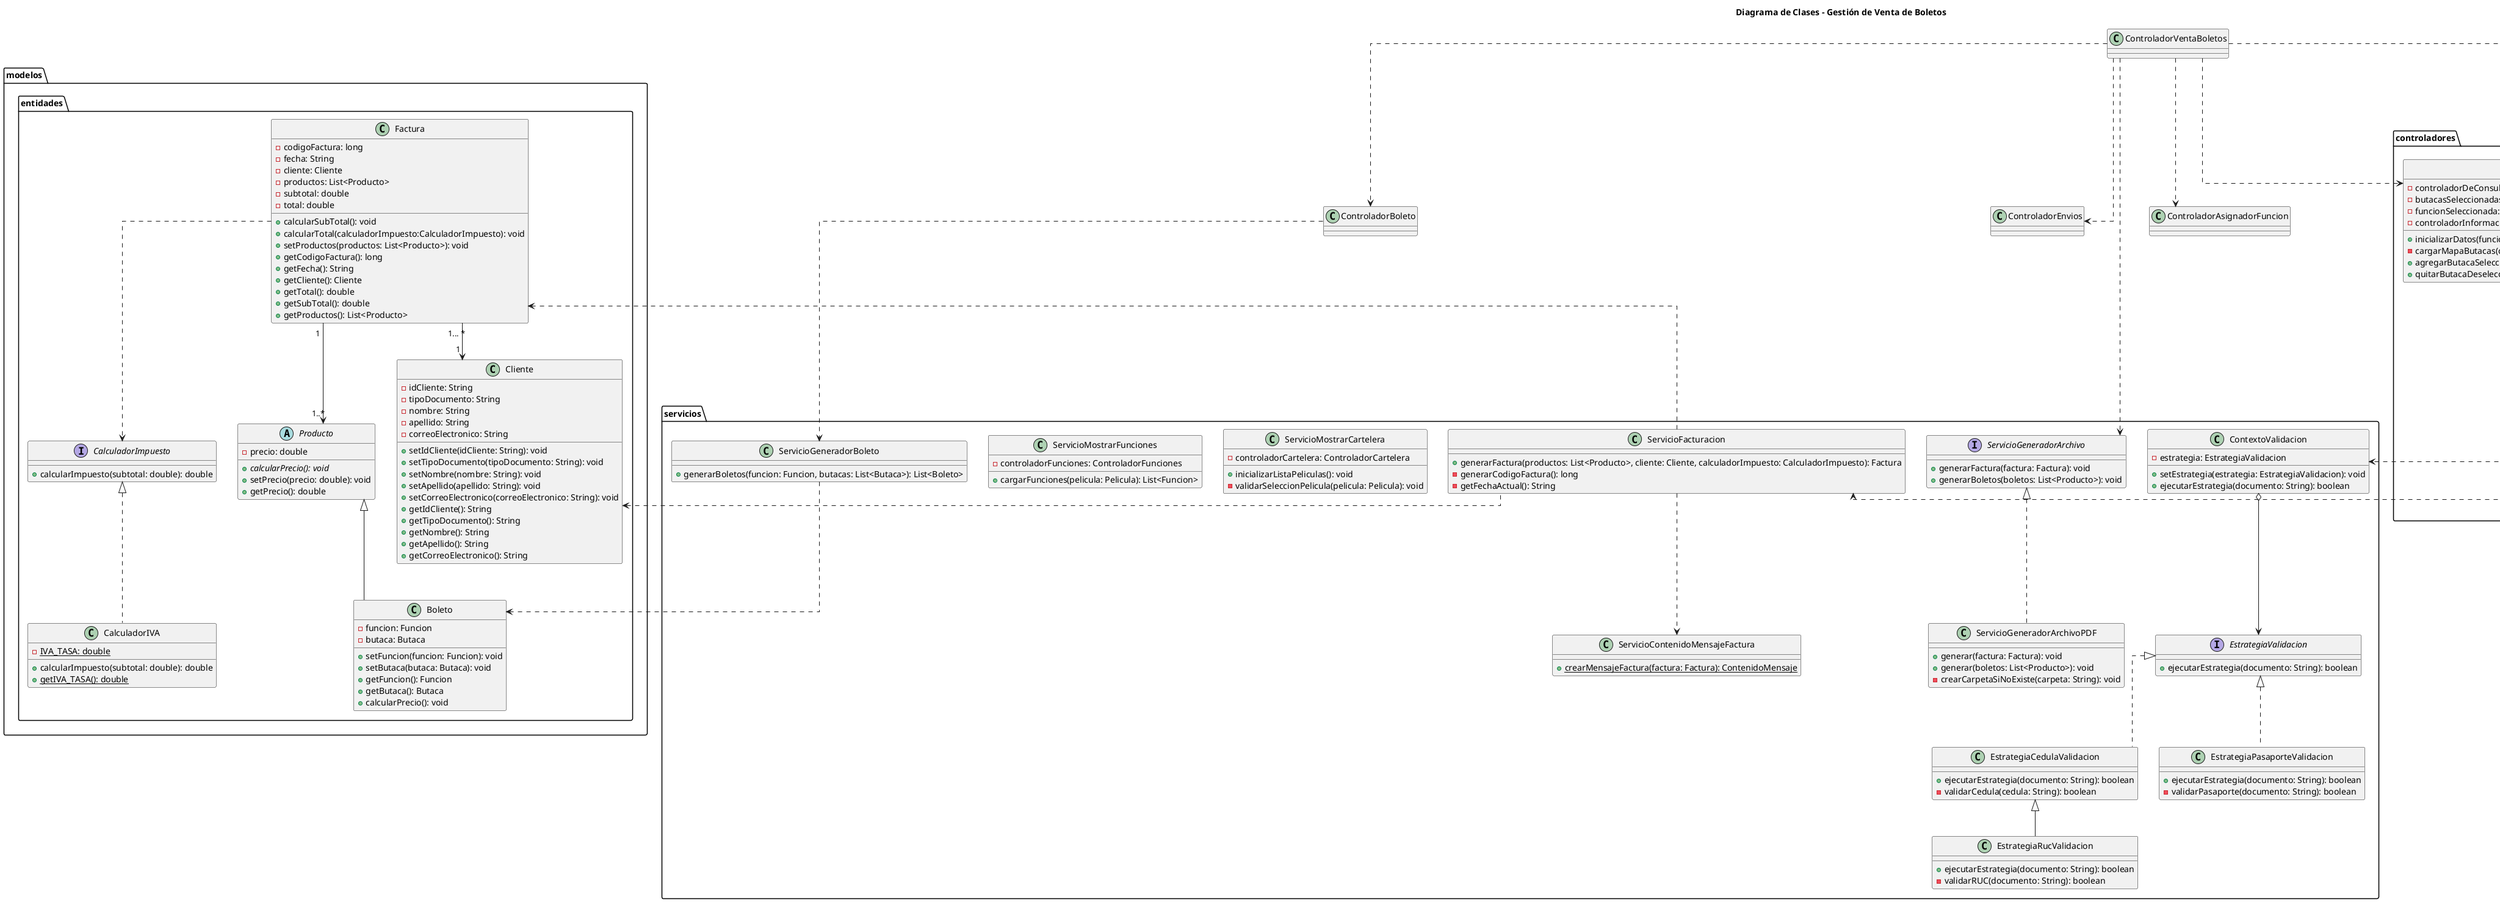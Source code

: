 @startuml
title Diagrama de Clases - Gestión de Venta de Boletos

skinparam linetype ortho

' ------------------ CONTROLADORES ------------------

package controladores {

    class ControladorAsignadorButacas {
        - controladorDeConsultaSalas: ControladorDeConsultaSalas
        - butacasSeleccionadas: List<Butaca>
        - funcionSeleccionada: Funcion
        - controladorInformacionLateral: ControladorInformacionLateral
        + inicializarDatos(funcionSeleccionada: Funcion): void
        - cargarMapaButacas(codigosButacasOcupadas: Set<Integer>, salaSeleccionada: Sala): void
        + agregarButacaSeleccionada(butaca: Butaca): void
        + quitarButacaDeseleccionada(butaca: Butaca): void
    }

    class ControladorFacturacion {
        - boletos: List<Producto>
        - {final} servicioFacturacion: ServicioFacturacion
        - controladorInformacionLateral: ControladorInformacionLateral
        + cargarBoletosSeleccionados(boletos: List<Producto>): void
        - validarDocumento(): boolean
    }

    class ControladorInformacionLateral {
        - cantidad: int
        + mostrarSoloPrecio(): void
        + mostrarTodaLaInformacionDePago(): void
        + colocarInformacionFuncion(funcion: Funcion): void
        + calcularSubTotal(butacasSeleccionadas: List<Butaca>, funcion: Funcion): void
        + calcularTotal(boletos: List<Producto>): void
        + mostrarButacaSeleccionada(butaca Butaca): void
        + removerButacaDeLista(butaca Butaca): void
        - renumerarButacas(): void
    }

    class ControladorMostrarCartelera {
        - servicioMostrarCartelera: ServicioMostrarCartelera
        + actualizarDisplayPeliculas(peliculas: List<Pelicula>): void
    }

    class ControladorMostrarFunciones {
        - servicio: ServicioMostrarFunciones
        - peliculaActual: Pelicula
        + configurarTabla(): void
        + setPelicula(pelicula: Pelicula): void
        - actualizarInformacionPelicula(pelicula: Pelicula): void
        - cargarFunciones(): void
        
    }
}

' ------------------ SERVICIOS ------------------
package servicios{

    class ServicioContenidoMensajeFactura {
        + {static}crearMensajeFactura(factura: Factura): ContenidoMensaje
    }

    class ServicioFacturacion {
        + generarFactura(productos: List<Producto>, cliente: Cliente, calculadorImpuesto: CalculadorImpuesto): Factura
        - generarCodigoFactura(): long
        - getFechaActual(): String
    }

    interface ServicioGeneradorArchivo {
        + generarFactura(factura: Factura): void
        + generarBoletos(boletos: List<Producto>): void
    }

    class ServicioGeneradorArchivoPDF implements ServicioGeneradorArchivo {
        + generar(factura: Factura): void
        + generar(boletos: List<Producto>): void
        - crearCarpetaSiNoExiste(carpeta: String): void

    }

    class ServicioGeneradorBoleto{
        + generarBoletos(funcion: Funcion, butacas: List<Butaca>): List<Boleto>
    }

    class ServicioMostrarCartelera {
        - controladorCartelera: ControladorCartelera
        + inicializarListaPeliculas(): void
        - validarSeleccionPelicula(pelicula: Pelicula): void
    }

    class ServicioMostrarFunciones {
        - controladorFunciones: ControladorFunciones
        + cargarFunciones(pelicula: Pelicula): List<Funcion>
    }

    class ContextoValidacion{
        - estrategia: EstrategiaValidacion
        + setEstrategia(estrategia: EstrategiaValidacion): void
        + ejecutarEstrategia(documento: String): boolean
    }

    class EstrategiaCedulaValidacion implements EstrategiaValidacion {
        + ejecutarEstrategia(documento: String): boolean
        - validarCedula(cedula: String): boolean

    }

    class EstrategiaPasaporteValidacion implements EstrategiaValidacion {
        + ejecutarEstrategia(documento: String): boolean
        - validarPasaporte(documento: String): boolean
    }

    class EstrategiaRucValidacion extends EstrategiaCedulaValidacion {
        + ejecutarEstrategia(documento: String): boolean
        - validarRUC(documento: String): boolean
    }

    interface EstrategiaValidacion {
        + ejecutarEstrategia(documento: String): boolean
    }
}

' ------------------ MODELOS ------------------
package modelos {

    package entidades{

        class Boleto {
            - funcion: Funcion
            - butaca: Butaca
            + setFuncion(funcion: Funcion): void
            + setButaca(butaca: Butaca): void
            + getFuncion(): Funcion
            + getButaca(): Butaca
            + calcularPrecio(): void
        }

        interface CalculadorImpuesto {
            + calcularImpuesto(subtotal: double): double
        }

        class CalculadorIVA {
            - {static} IVA_TASA: double
            + calcularImpuesto(subtotal: double): double
            + {static} getIVA_TASA(): double
        }

        class Cliente {
            - idCliente: String
            - tipoDocumento: String
            - nombre: String
            - apellido: String
            - correoElectronico: String
            + setIdCliente(idCliente: String): void
            + setTipoDocumento(tipoDocumento: String): void
            + setNombre(nombre: String): void
            + setApellido(apellido: String): void
            + setCorreoElectronico(correoElectronico: String): void
            + getIdCliente(): String
            + getTipoDocumento(): String
            + getNombre(): String
            + getApellido(): String
            + getCorreoElectronico(): String
        }

        class Factura {
            - codigoFactura: long
            - fecha: String
            - cliente: Cliente
            - productos: List<Producto>
            - subtotal: double
            - total: double
            + calcularSubTotal(): void
            + calcularTotal(calculadorImpuesto:CalculadorImpuesto): void
            + setProductos(productos: List<Producto>): void
            + getCodigoFactura(): long
            + getFecha(): String
            + getCliente(): Cliente
            + getTotal(): double
            + getSubTotal(): double
            + getProductos(): List<Producto>
        }

        abstract class Producto {
            - precio: double
            + {abstract} calcularPrecio(): void
            + setPrecio(precio: double): void
            + getPrecio(): double
        }

    }
}


' ------------------ RELACIONES ------------------

''ControladorGeneradorArchivo ..> ServicioGeneradorArchivo

ControladorVentaBoletos ..> ControladorAsignadorFuncion
ControladorVentaBoletos ..> ControladorAsignadorButacas
ControladorVentaBoletos ..> ControladorBoleto
ControladorVentaBoletos ..> ControladorFacturacion

ControladorVentaBoletos ..> ServicioGeneradorArchivo
ControladorVentaBoletos ..> ControladorEnvios

ControladorBoleto ..> ServicioGeneradorBoleto
''ControladorBoleto ..> ServicioGeneradorBoleto

ServicioGeneradorBoleto ..> Boleto

ControladorFacturacion ..> ServicioFacturacion
''ControladorFacturacion ..> ServicioFacturacion

ServicioFacturacion ..> Factura
ServicioFacturacion ..left> Cliente
ServicioFacturacion ..> ServicioContenidoMensajeFactura

Boleto --up|> Producto

Factura "1" --> "1..*" Producto
Factura "1... *"--> "1" Cliente
Factura ..> CalculadorImpuesto

CalculadorIVA ..up|> CalculadorImpuesto


ContextoValidacion o--> EstrategiaValidacion
ControladorFacturacion ..> ContextoValidacion

@enduml
